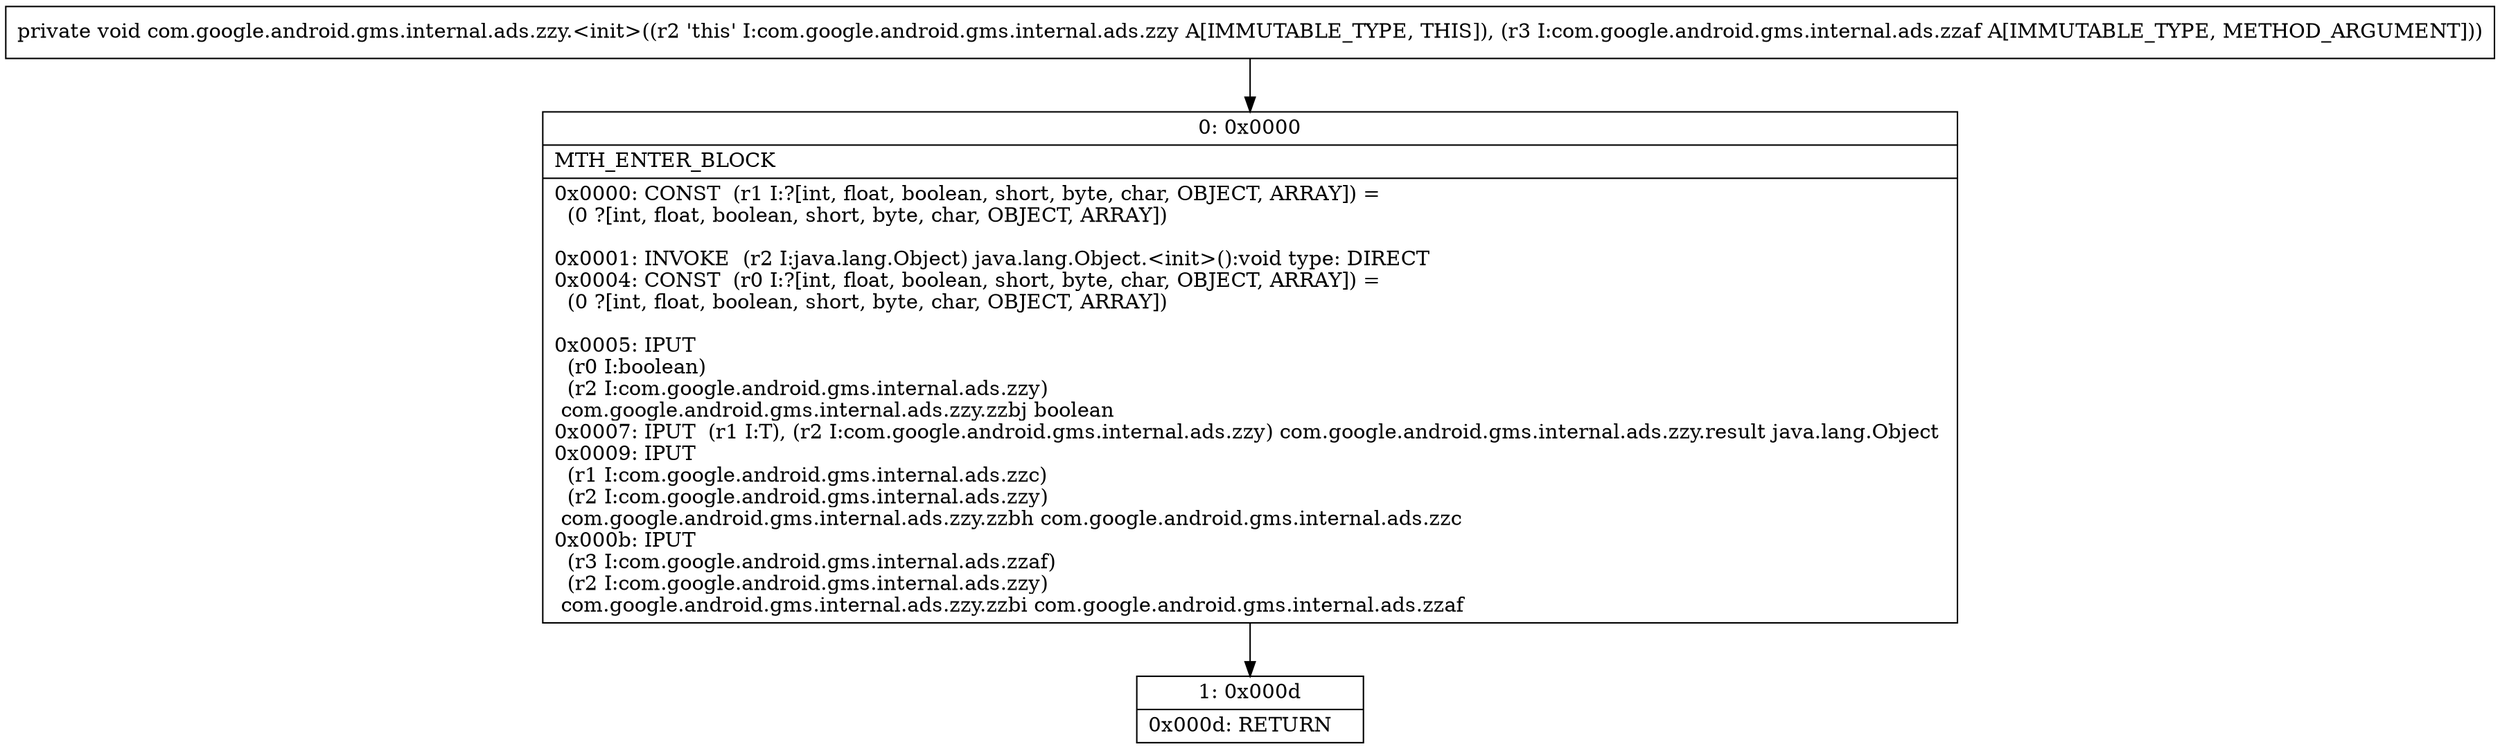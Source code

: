 digraph "CFG forcom.google.android.gms.internal.ads.zzy.\<init\>(Lcom\/google\/android\/gms\/internal\/ads\/zzaf;)V" {
Node_0 [shape=record,label="{0\:\ 0x0000|MTH_ENTER_BLOCK\l|0x0000: CONST  (r1 I:?[int, float, boolean, short, byte, char, OBJECT, ARRAY]) = \l  (0 ?[int, float, boolean, short, byte, char, OBJECT, ARRAY])\l \l0x0001: INVOKE  (r2 I:java.lang.Object) java.lang.Object.\<init\>():void type: DIRECT \l0x0004: CONST  (r0 I:?[int, float, boolean, short, byte, char, OBJECT, ARRAY]) = \l  (0 ?[int, float, boolean, short, byte, char, OBJECT, ARRAY])\l \l0x0005: IPUT  \l  (r0 I:boolean)\l  (r2 I:com.google.android.gms.internal.ads.zzy)\l com.google.android.gms.internal.ads.zzy.zzbj boolean \l0x0007: IPUT  (r1 I:T), (r2 I:com.google.android.gms.internal.ads.zzy) com.google.android.gms.internal.ads.zzy.result java.lang.Object \l0x0009: IPUT  \l  (r1 I:com.google.android.gms.internal.ads.zzc)\l  (r2 I:com.google.android.gms.internal.ads.zzy)\l com.google.android.gms.internal.ads.zzy.zzbh com.google.android.gms.internal.ads.zzc \l0x000b: IPUT  \l  (r3 I:com.google.android.gms.internal.ads.zzaf)\l  (r2 I:com.google.android.gms.internal.ads.zzy)\l com.google.android.gms.internal.ads.zzy.zzbi com.google.android.gms.internal.ads.zzaf \l}"];
Node_1 [shape=record,label="{1\:\ 0x000d|0x000d: RETURN   \l}"];
MethodNode[shape=record,label="{private void com.google.android.gms.internal.ads.zzy.\<init\>((r2 'this' I:com.google.android.gms.internal.ads.zzy A[IMMUTABLE_TYPE, THIS]), (r3 I:com.google.android.gms.internal.ads.zzaf A[IMMUTABLE_TYPE, METHOD_ARGUMENT])) }"];
MethodNode -> Node_0;
Node_0 -> Node_1;
}

